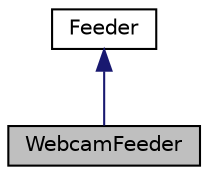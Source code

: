 digraph "WebcamFeeder"
{
 // LATEX_PDF_SIZE
  edge [fontname="Helvetica",fontsize="10",labelfontname="Helvetica",labelfontsize="10"];
  node [fontname="Helvetica",fontsize="10",shape=record];
  Node1 [label="WebcamFeeder",height=0.2,width=0.4,color="black", fillcolor="grey75", style="filled", fontcolor="black",tooltip="Sobrecarga de la clase Feeder para abrir una webcam."];
  Node2 -> Node1 [dir="back",color="midnightblue",fontsize="10",style="solid",fontname="Helvetica"];
  Node2 [label="Feeder",height=0.2,width=0.4,color="black", fillcolor="white", style="filled",URL="$class_feeder.html",tooltip="Clase abstracta para proveer obtener nuevos mats."];
}
